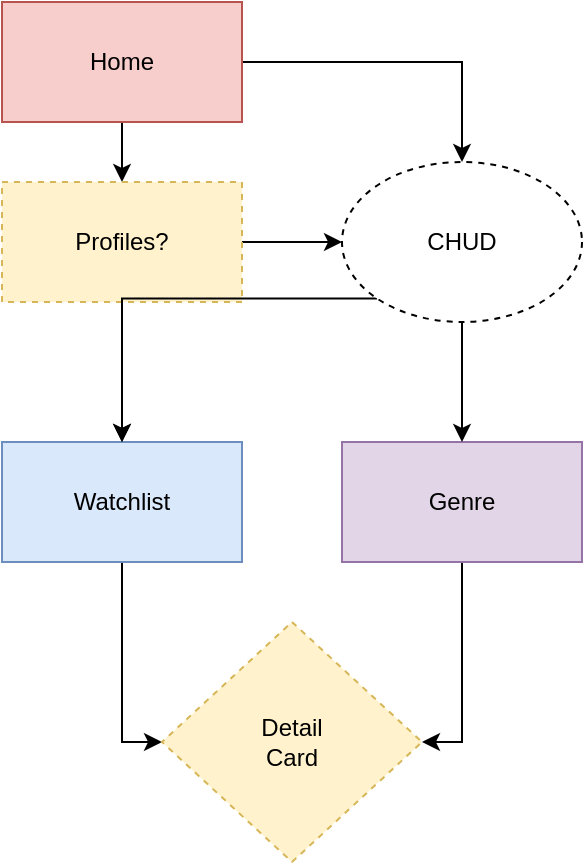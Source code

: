 <mxfile version="20.2.0" type="github">
  <diagram id="TwNS2Bx6cbTKUnUb6Pw8" name="Page-1">
    <mxGraphModel dx="786" dy="429" grid="1" gridSize="10" guides="1" tooltips="1" connect="1" arrows="1" fold="1" page="1" pageScale="1" pageWidth="850" pageHeight="1100" math="0" shadow="0">
      <root>
        <mxCell id="0" />
        <mxCell id="1" parent="0" />
        <mxCell id="CsDA2T0nXkZWO9mkbAMD-9" style="edgeStyle=orthogonalEdgeStyle;rounded=0;orthogonalLoop=1;jettySize=auto;html=1;exitX=0.5;exitY=1;exitDx=0;exitDy=0;" edge="1" parent="1" source="CsDA2T0nXkZWO9mkbAMD-1" target="CsDA2T0nXkZWO9mkbAMD-5">
          <mxGeometry relative="1" as="geometry" />
        </mxCell>
        <mxCell id="CsDA2T0nXkZWO9mkbAMD-11" style="edgeStyle=orthogonalEdgeStyle;rounded=0;orthogonalLoop=1;jettySize=auto;html=1;exitX=1;exitY=0.5;exitDx=0;exitDy=0;entryX=0.5;entryY=0;entryDx=0;entryDy=0;" edge="1" parent="1" source="CsDA2T0nXkZWO9mkbAMD-1" target="CsDA2T0nXkZWO9mkbAMD-7">
          <mxGeometry relative="1" as="geometry" />
        </mxCell>
        <mxCell id="CsDA2T0nXkZWO9mkbAMD-1" value="Home" style="rounded=0;whiteSpace=wrap;html=1;fillColor=#f8cecc;strokeColor=#b85450;" vertex="1" parent="1">
          <mxGeometry x="340" y="20" width="120" height="60" as="geometry" />
        </mxCell>
        <mxCell id="CsDA2T0nXkZWO9mkbAMD-17" style="edgeStyle=orthogonalEdgeStyle;rounded=0;orthogonalLoop=1;jettySize=auto;html=1;exitX=0.5;exitY=1;exitDx=0;exitDy=0;entryX=0;entryY=0.5;entryDx=0;entryDy=0;" edge="1" parent="1" source="CsDA2T0nXkZWO9mkbAMD-2" target="CsDA2T0nXkZWO9mkbAMD-15">
          <mxGeometry relative="1" as="geometry" />
        </mxCell>
        <mxCell id="CsDA2T0nXkZWO9mkbAMD-2" value="Watchlist" style="rounded=0;whiteSpace=wrap;html=1;fillColor=#dae8fc;strokeColor=#6c8ebf;" vertex="1" parent="1">
          <mxGeometry x="340" y="240" width="120" height="60" as="geometry" />
        </mxCell>
        <mxCell id="CsDA2T0nXkZWO9mkbAMD-18" style="edgeStyle=orthogonalEdgeStyle;rounded=0;orthogonalLoop=1;jettySize=auto;html=1;entryX=1;entryY=0.5;entryDx=0;entryDy=0;" edge="1" parent="1" source="CsDA2T0nXkZWO9mkbAMD-3" target="CsDA2T0nXkZWO9mkbAMD-15">
          <mxGeometry relative="1" as="geometry" />
        </mxCell>
        <mxCell id="CsDA2T0nXkZWO9mkbAMD-3" value="Genre" style="rounded=0;whiteSpace=wrap;html=1;fillColor=#e1d5e7;strokeColor=#9673a6;" vertex="1" parent="1">
          <mxGeometry x="510" y="240" width="120" height="60" as="geometry" />
        </mxCell>
        <mxCell id="CsDA2T0nXkZWO9mkbAMD-10" style="edgeStyle=orthogonalEdgeStyle;rounded=0;orthogonalLoop=1;jettySize=auto;html=1;entryX=0.5;entryY=0;entryDx=0;entryDy=0;" edge="1" parent="1" source="CsDA2T0nXkZWO9mkbAMD-5" target="CsDA2T0nXkZWO9mkbAMD-2">
          <mxGeometry relative="1" as="geometry" />
        </mxCell>
        <mxCell id="CsDA2T0nXkZWO9mkbAMD-12" style="edgeStyle=orthogonalEdgeStyle;rounded=0;orthogonalLoop=1;jettySize=auto;html=1;entryX=0;entryY=0.5;entryDx=0;entryDy=0;" edge="1" parent="1" source="CsDA2T0nXkZWO9mkbAMD-5" target="CsDA2T0nXkZWO9mkbAMD-7">
          <mxGeometry relative="1" as="geometry" />
        </mxCell>
        <mxCell id="CsDA2T0nXkZWO9mkbAMD-5" value="Profiles?" style="rounded=0;whiteSpace=wrap;html=1;dashed=1;fillColor=#fff2cc;strokeColor=#d6b656;" vertex="1" parent="1">
          <mxGeometry x="340" y="110" width="120" height="60" as="geometry" />
        </mxCell>
        <mxCell id="CsDA2T0nXkZWO9mkbAMD-13" style="edgeStyle=orthogonalEdgeStyle;rounded=0;orthogonalLoop=1;jettySize=auto;html=1;entryX=0.5;entryY=0;entryDx=0;entryDy=0;" edge="1" parent="1" source="CsDA2T0nXkZWO9mkbAMD-7" target="CsDA2T0nXkZWO9mkbAMD-3">
          <mxGeometry relative="1" as="geometry" />
        </mxCell>
        <mxCell id="CsDA2T0nXkZWO9mkbAMD-14" style="edgeStyle=orthogonalEdgeStyle;rounded=0;orthogonalLoop=1;jettySize=auto;html=1;exitX=0;exitY=1;exitDx=0;exitDy=0;entryX=0.5;entryY=0;entryDx=0;entryDy=0;" edge="1" parent="1" source="CsDA2T0nXkZWO9mkbAMD-7" target="CsDA2T0nXkZWO9mkbAMD-2">
          <mxGeometry relative="1" as="geometry" />
        </mxCell>
        <mxCell id="CsDA2T0nXkZWO9mkbAMD-7" value="CHUD" style="ellipse;whiteSpace=wrap;html=1;dashed=1;" vertex="1" parent="1">
          <mxGeometry x="510" y="100" width="120" height="80" as="geometry" />
        </mxCell>
        <mxCell id="CsDA2T0nXkZWO9mkbAMD-15" value="Detail&lt;br&gt;Card" style="rhombus;whiteSpace=wrap;html=1;dashed=1;fillColor=#fff2cc;strokeColor=#d6b656;" vertex="1" parent="1">
          <mxGeometry x="420" y="330" width="130" height="120" as="geometry" />
        </mxCell>
      </root>
    </mxGraphModel>
  </diagram>
</mxfile>

